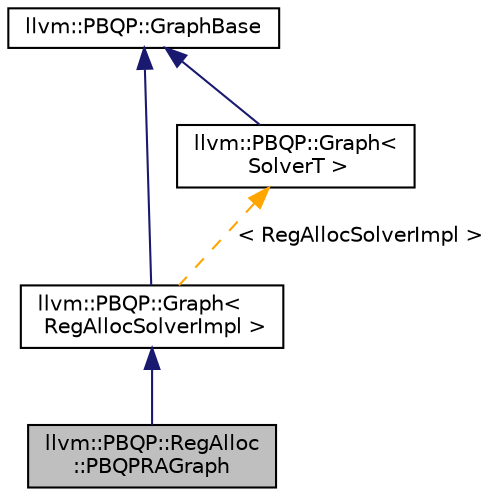 digraph "llvm::PBQP::RegAlloc::PBQPRAGraph"
{
 // LATEX_PDF_SIZE
  bgcolor="transparent";
  edge [fontname="Helvetica",fontsize="10",labelfontname="Helvetica",labelfontsize="10"];
  node [fontname="Helvetica",fontsize="10",shape="box"];
  Node1 [label="llvm::PBQP::RegAlloc\l::PBQPRAGraph",height=0.2,width=0.4,color="black", fillcolor="grey75", style="filled", fontcolor="black",tooltip=" "];
  Node2 -> Node1 [dir="back",color="midnightblue",fontsize="10",style="solid",fontname="Helvetica"];
  Node2 [label="llvm::PBQP::Graph\<\l RegAllocSolverImpl \>",height=0.2,width=0.4,color="black",URL="$classllvm_1_1PBQP_1_1Graph.html",tooltip=" "];
  Node3 -> Node2 [dir="back",color="midnightblue",fontsize="10",style="solid",fontname="Helvetica"];
  Node3 [label="llvm::PBQP::GraphBase",height=0.2,width=0.4,color="black",URL="$classllvm_1_1PBQP_1_1GraphBase.html",tooltip=" "];
  Node4 -> Node2 [dir="back",color="orange",fontsize="10",style="dashed",label=" \< RegAllocSolverImpl \>" ,fontname="Helvetica"];
  Node4 [label="llvm::PBQP::Graph\<\l SolverT \>",height=0.2,width=0.4,color="black",URL="$classllvm_1_1PBQP_1_1Graph.html",tooltip="PBQP Graph class."];
  Node3 -> Node4 [dir="back",color="midnightblue",fontsize="10",style="solid",fontname="Helvetica"];
}
